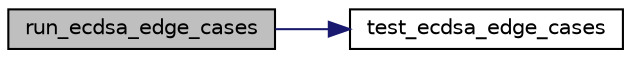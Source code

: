 digraph "run_ecdsa_edge_cases"
{
  edge [fontname="Helvetica",fontsize="10",labelfontname="Helvetica",labelfontsize="10"];
  node [fontname="Helvetica",fontsize="10",shape=record];
  rankdir="LR";
  Node106 [label="run_ecdsa_edge_cases",height=0.2,width=0.4,color="black", fillcolor="grey75", style="filled", fontcolor="black"];
  Node106 -> Node107 [color="midnightblue",fontsize="10",style="solid",fontname="Helvetica"];
  Node107 [label="test_ecdsa_edge_cases",height=0.2,width=0.4,color="black", fillcolor="white", style="filled",URL="$tests_8c.html#abbcb27d1eb13654db9b2e281ffce021e"];
}
